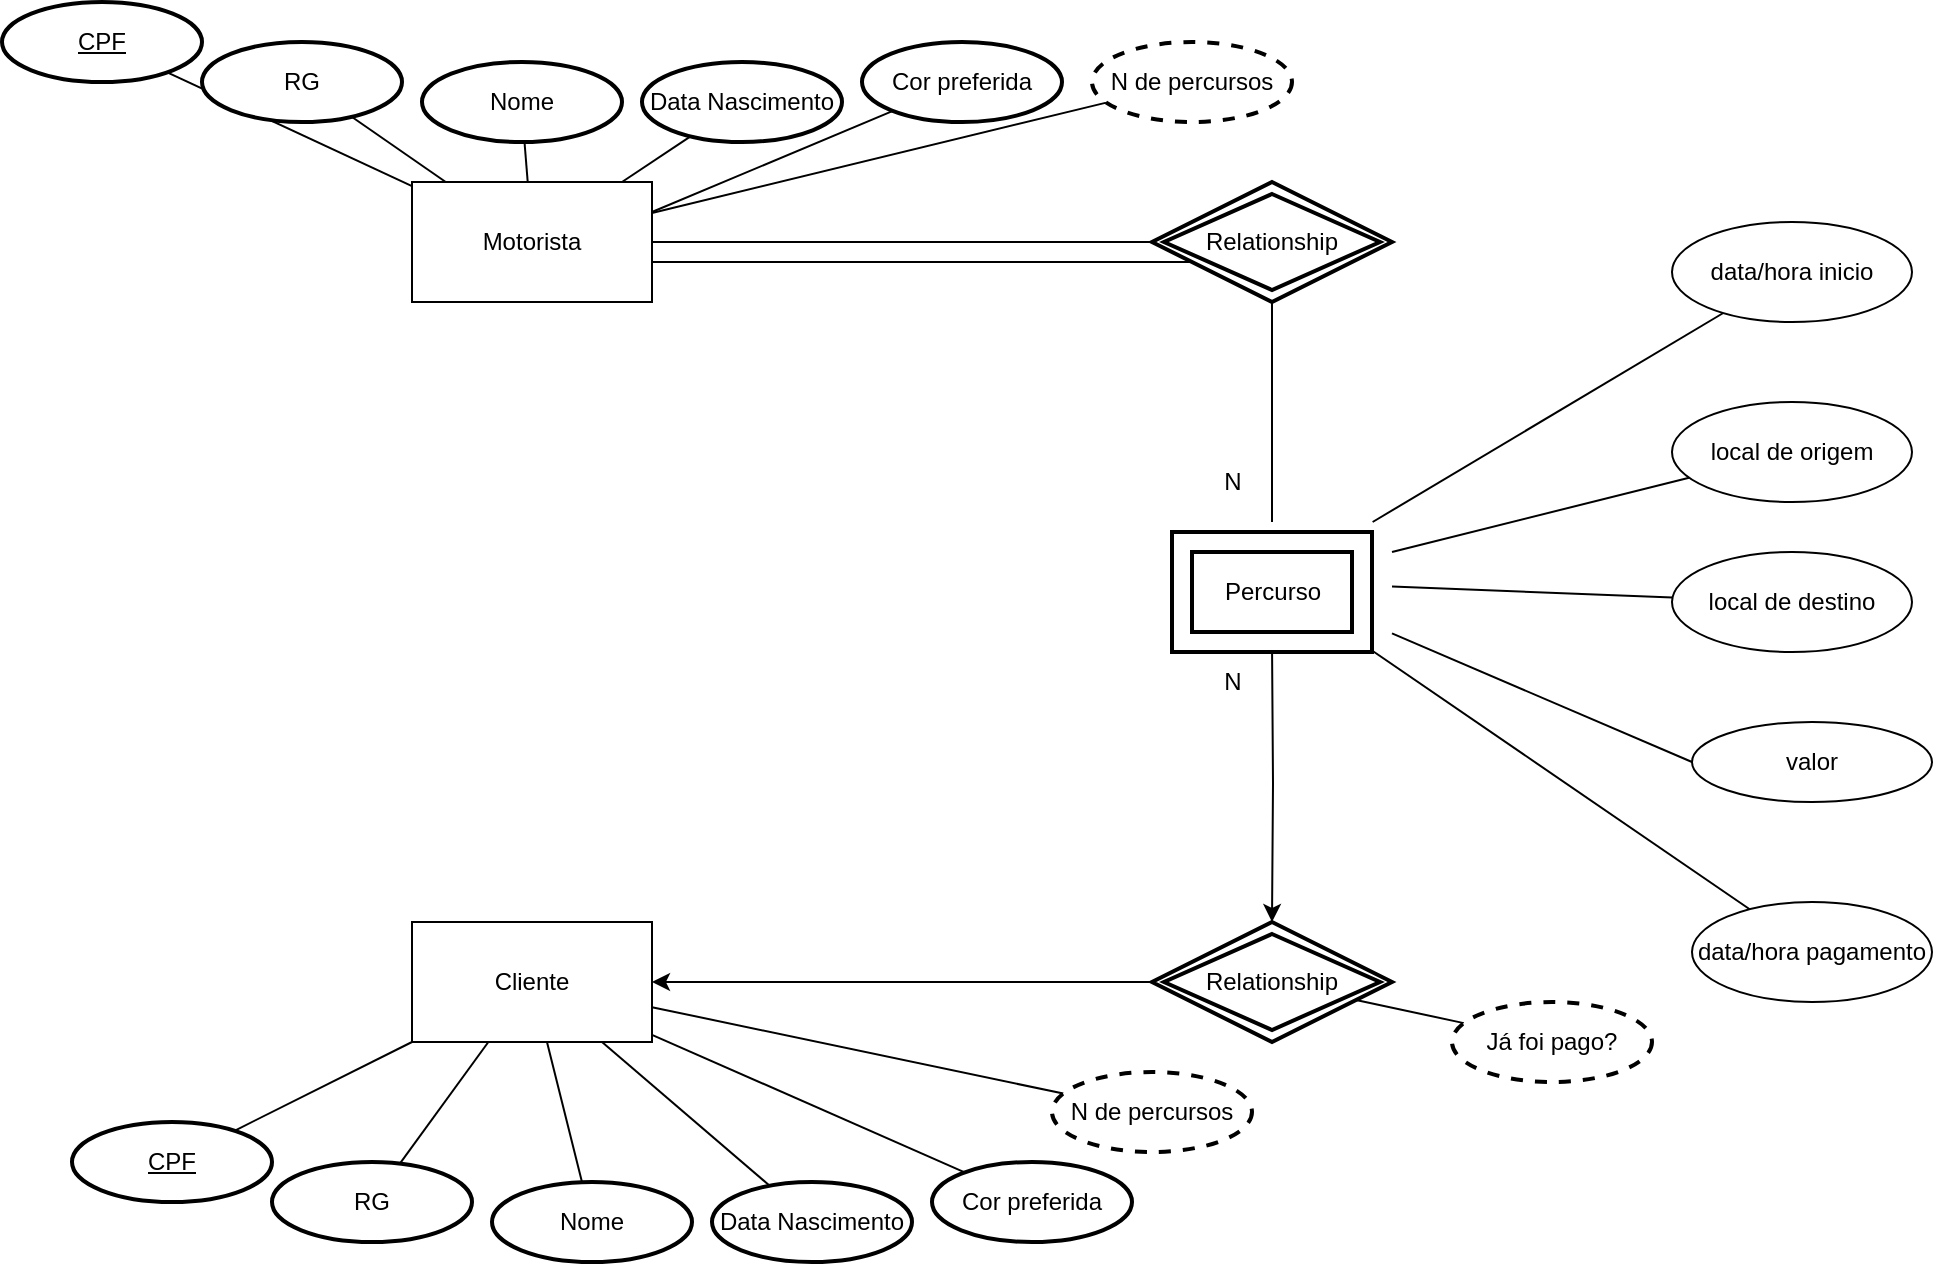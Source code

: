 <mxfile compressed="false" version="14.4.9" type="github">
  <diagram id="91Urn0RKr085RbkFfwE2" name="Page-1">
    <mxGraphModel dx="2015" dy="648" grid="1" gridSize="10" guides="1" tooltips="1" connect="1" arrows="1" fold="1" page="1" pageScale="1" pageWidth="827" pageHeight="1169" math="0" shadow="0">
      <root>
        <mxCell id="0" />
        <mxCell id="1" parent="0" />
        <mxCell id="m8fVzm66XbrfII0EKBy5-17" style="edgeStyle=orthogonalEdgeStyle;rounded=0;orthogonalLoop=1;jettySize=auto;html=1;entryX=0.5;entryY=0;entryDx=0;entryDy=0;" edge="1" parent="1" target="m8fVzm66XbrfII0EKBy5-29">
          <mxGeometry relative="1" as="geometry">
            <mxPoint x="580" y="350" as="sourcePoint" />
            <mxPoint x="615" y="543" as="targetPoint" />
          </mxGeometry>
        </mxCell>
        <mxCell id="m8fVzm66XbrfII0EKBy5-41" style="edgeStyle=none;orthogonalLoop=1;jettySize=auto;html=1;endArrow=none;" edge="1" parent="1" target="m8fVzm66XbrfII0EKBy5-16">
          <mxGeometry relative="1" as="geometry">
            <mxPoint x="623.784" y="350" as="sourcePoint" />
          </mxGeometry>
        </mxCell>
        <mxCell id="m8fVzm66XbrfII0EKBy5-42" style="edgeStyle=none;orthogonalLoop=1;jettySize=auto;html=1;endArrow=none;" edge="1" parent="1" target="m8fVzm66XbrfII0EKBy5-12">
          <mxGeometry relative="1" as="geometry">
            <mxPoint x="630.323" y="290" as="sourcePoint" />
          </mxGeometry>
        </mxCell>
        <mxCell id="m8fVzm66XbrfII0EKBy5-43" style="edgeStyle=none;orthogonalLoop=1;jettySize=auto;html=1;endArrow=none;" edge="1" parent="1" target="m8fVzm66XbrfII0EKBy5-13">
          <mxGeometry relative="1" as="geometry">
            <mxPoint x="640" y="305" as="sourcePoint" />
          </mxGeometry>
        </mxCell>
        <mxCell id="m8fVzm66XbrfII0EKBy5-44" style="edgeStyle=none;orthogonalLoop=1;jettySize=auto;html=1;endArrow=none;" edge="1" parent="1" target="m8fVzm66XbrfII0EKBy5-14">
          <mxGeometry relative="1" as="geometry">
            <mxPoint x="640" y="322.308" as="sourcePoint" />
          </mxGeometry>
        </mxCell>
        <mxCell id="m8fVzm66XbrfII0EKBy5-45" style="edgeStyle=none;orthogonalLoop=1;jettySize=auto;html=1;entryX=0;entryY=0.5;entryDx=0;entryDy=0;endArrow=none;" edge="1" parent="1" target="m8fVzm66XbrfII0EKBy5-15">
          <mxGeometry relative="1" as="geometry">
            <mxPoint x="640" y="345.714" as="sourcePoint" />
          </mxGeometry>
        </mxCell>
        <mxCell id="m8fVzm66XbrfII0EKBy5-48" style="edgeStyle=none;orthogonalLoop=1;jettySize=auto;html=1;endArrow=none;" edge="1" parent="1" target="m8fVzm66XbrfII0EKBy5-47">
          <mxGeometry relative="1" as="geometry">
            <mxPoint x="580" y="290" as="sourcePoint" />
          </mxGeometry>
        </mxCell>
        <mxCell id="m8fVzm66XbrfII0EKBy5-52" style="edgeStyle=none;orthogonalLoop=1;jettySize=auto;html=1;endArrow=none;" edge="1" parent="1">
          <mxGeometry relative="1" as="geometry">
            <mxPoint x="270" y="160" as="sourcePoint" />
            <mxPoint x="550" y="160" as="targetPoint" />
            <Array as="points">
              <mxPoint x="430" y="160" />
            </Array>
          </mxGeometry>
        </mxCell>
        <mxCell id="m8fVzm66XbrfII0EKBy5-2" value="Motorista" style="whiteSpace=wrap;html=1;" vertex="1" parent="1">
          <mxGeometry x="150" y="120" width="120" height="60" as="geometry" />
        </mxCell>
        <mxCell id="m8fVzm66XbrfII0EKBy5-6" value="Cliente" style="rounded=0;whiteSpace=wrap;html=1;" vertex="1" parent="1">
          <mxGeometry x="150" y="490" width="120" height="60" as="geometry" />
        </mxCell>
        <mxCell id="m8fVzm66XbrfII0EKBy5-18" style="edgeStyle=orthogonalEdgeStyle;rounded=0;orthogonalLoop=1;jettySize=auto;html=1;entryX=1;entryY=0.5;entryDx=0;entryDy=0;exitX=0;exitY=0.5;exitDx=0;exitDy=0;" edge="1" parent="1" source="m8fVzm66XbrfII0EKBy5-29" target="m8fVzm66XbrfII0EKBy5-6">
          <mxGeometry relative="1" as="geometry">
            <mxPoint x="553.0" y="590.0" as="sourcePoint" />
          </mxGeometry>
        </mxCell>
        <mxCell id="m8fVzm66XbrfII0EKBy5-12" value="data/hora inicio" style="ellipse;whiteSpace=wrap;html=1;" vertex="1" parent="1">
          <mxGeometry x="780" y="140" width="120" height="50" as="geometry" />
        </mxCell>
        <mxCell id="m8fVzm66XbrfII0EKBy5-13" value="local de origem&lt;br&gt;" style="ellipse;whiteSpace=wrap;html=1;" vertex="1" parent="1">
          <mxGeometry x="780" y="230" width="120" height="50" as="geometry" />
        </mxCell>
        <mxCell id="m8fVzm66XbrfII0EKBy5-14" value="local de destino" style="ellipse;whiteSpace=wrap;html=1;" vertex="1" parent="1">
          <mxGeometry x="780" y="305" width="120" height="50" as="geometry" />
        </mxCell>
        <mxCell id="m8fVzm66XbrfII0EKBy5-15" value="valor" style="ellipse;whiteSpace=wrap;html=1;" vertex="1" parent="1">
          <mxGeometry x="790" y="390" width="120" height="40" as="geometry" />
        </mxCell>
        <mxCell id="m8fVzm66XbrfII0EKBy5-16" value="data/hora pagamento" style="ellipse;whiteSpace=wrap;html=1;" vertex="1" parent="1">
          <mxGeometry x="790" y="480" width="120" height="50" as="geometry" />
        </mxCell>
        <mxCell id="m8fVzm66XbrfII0EKBy5-21" style="endArrow=none;html=1;" edge="1" parent="1" source="m8fVzm66XbrfII0EKBy5-2" target="m8fVzm66XbrfII0EKBy5-47">
          <mxGeometry relative="1" as="geometry">
            <mxPoint x="505" y="150" as="targetPoint" />
          </mxGeometry>
        </mxCell>
        <mxCell id="m8fVzm66XbrfII0EKBy5-78" style="edgeStyle=none;orthogonalLoop=1;jettySize=auto;html=1;endArrow=none;" edge="1" parent="1" source="m8fVzm66XbrfII0EKBy5-29" target="m8fVzm66XbrfII0EKBy5-73">
          <mxGeometry relative="1" as="geometry" />
        </mxCell>
        <mxCell id="m8fVzm66XbrfII0EKBy5-29" value="Relationship" style="shape=rhombus;double=1;perimeter=rhombusPerimeter;whiteSpace=wrap;html=1;align=center;shadow=0;sketch=0;strokeWidth=2;fillColor=#ffffff;" vertex="1" parent="1">
          <mxGeometry x="520" y="490" width="120" height="60" as="geometry" />
        </mxCell>
        <mxCell id="m8fVzm66XbrfII0EKBy5-46" value="N" style="text;html=1;align=center;verticalAlign=middle;resizable=0;points=[];autosize=1;" vertex="1" parent="1">
          <mxGeometry x="550" y="360" width="20" height="20" as="geometry" />
        </mxCell>
        <mxCell id="m8fVzm66XbrfII0EKBy5-47" value="Relationship" style="shape=rhombus;double=1;perimeter=rhombusPerimeter;whiteSpace=wrap;html=1;align=center;shadow=0;sketch=0;strokeWidth=2;fillColor=#ffffff;" vertex="1" parent="1">
          <mxGeometry x="520" y="120" width="120" height="60" as="geometry" />
        </mxCell>
        <mxCell id="m8fVzm66XbrfII0EKBy5-49" value="N" style="text;html=1;align=center;verticalAlign=middle;resizable=0;points=[];autosize=1;" vertex="1" parent="1">
          <mxGeometry x="550" y="260" width="20" height="20" as="geometry" />
        </mxCell>
        <mxCell id="m8fVzm66XbrfII0EKBy5-50" value="" style="verticalLabelPosition=bottom;verticalAlign=top;html=1;shape=mxgraph.basic.frame;dx=10;shadow=0;sketch=0;strokeWidth=2;fillColor=#ffffff;" vertex="1" parent="1">
          <mxGeometry x="530" y="295" width="100" height="60" as="geometry" />
        </mxCell>
        <mxCell id="m8fVzm66XbrfII0EKBy5-51" value="Percurso" style="text;html=1;align=center;verticalAlign=middle;resizable=0;points=[];autosize=1;" vertex="1" parent="1">
          <mxGeometry x="550" y="315" width="60" height="20" as="geometry" />
        </mxCell>
        <mxCell id="m8fVzm66XbrfII0EKBy5-58" style="edgeStyle=none;orthogonalLoop=1;jettySize=auto;html=1;endArrow=none;" edge="1" parent="1" source="m8fVzm66XbrfII0EKBy5-53" target="m8fVzm66XbrfII0EKBy5-6">
          <mxGeometry relative="1" as="geometry" />
        </mxCell>
        <mxCell id="m8fVzm66XbrfII0EKBy5-53" value="CPF" style="ellipse;whiteSpace=wrap;html=1;align=center;fontStyle=4;shadow=0;sketch=0;strokeWidth=2;fillColor=#ffffff;" vertex="1" parent="1">
          <mxGeometry x="-20" y="590" width="100" height="40" as="geometry" />
        </mxCell>
        <mxCell id="m8fVzm66XbrfII0EKBy5-59" style="edgeStyle=none;orthogonalLoop=1;jettySize=auto;html=1;endArrow=none;" edge="1" parent="1" source="m8fVzm66XbrfII0EKBy5-54" target="m8fVzm66XbrfII0EKBy5-6">
          <mxGeometry relative="1" as="geometry" />
        </mxCell>
        <mxCell id="m8fVzm66XbrfII0EKBy5-54" value="RG" style="ellipse;whiteSpace=wrap;html=1;align=center;shadow=0;sketch=0;strokeWidth=2;fillColor=#ffffff;" vertex="1" parent="1">
          <mxGeometry x="80" y="610" width="100" height="40" as="geometry" />
        </mxCell>
        <mxCell id="m8fVzm66XbrfII0EKBy5-60" style="edgeStyle=none;orthogonalLoop=1;jettySize=auto;html=1;endArrow=none;" edge="1" parent="1" source="m8fVzm66XbrfII0EKBy5-55" target="m8fVzm66XbrfII0EKBy5-6">
          <mxGeometry relative="1" as="geometry" />
        </mxCell>
        <mxCell id="m8fVzm66XbrfII0EKBy5-55" value="Nome" style="ellipse;whiteSpace=wrap;html=1;align=center;shadow=0;sketch=0;strokeWidth=2;fillColor=#ffffff;" vertex="1" parent="1">
          <mxGeometry x="190" y="620" width="100" height="40" as="geometry" />
        </mxCell>
        <mxCell id="m8fVzm66XbrfII0EKBy5-61" style="edgeStyle=none;orthogonalLoop=1;jettySize=auto;html=1;endArrow=none;" edge="1" parent="1" source="m8fVzm66XbrfII0EKBy5-56" target="m8fVzm66XbrfII0EKBy5-6">
          <mxGeometry relative="1" as="geometry" />
        </mxCell>
        <mxCell id="m8fVzm66XbrfII0EKBy5-56" value="Data Nascimento" style="ellipse;whiteSpace=wrap;html=1;align=center;shadow=0;sketch=0;strokeWidth=2;fillColor=#ffffff;" vertex="1" parent="1">
          <mxGeometry x="300" y="620" width="100" height="40" as="geometry" />
        </mxCell>
        <mxCell id="m8fVzm66XbrfII0EKBy5-62" style="edgeStyle=none;orthogonalLoop=1;jettySize=auto;html=1;endArrow=none;" edge="1" parent="1" source="m8fVzm66XbrfII0EKBy5-57" target="m8fVzm66XbrfII0EKBy5-6">
          <mxGeometry relative="1" as="geometry" />
        </mxCell>
        <mxCell id="m8fVzm66XbrfII0EKBy5-57" value="Cor preferida" style="ellipse;whiteSpace=wrap;html=1;align=center;shadow=0;sketch=0;strokeWidth=2;fillColor=#ffffff;" vertex="1" parent="1">
          <mxGeometry x="410" y="610" width="100" height="40" as="geometry" />
        </mxCell>
        <mxCell id="m8fVzm66XbrfII0EKBy5-68" style="edgeStyle=none;orthogonalLoop=1;jettySize=auto;html=1;endArrow=none;" edge="1" parent="1" source="m8fVzm66XbrfII0EKBy5-63" target="m8fVzm66XbrfII0EKBy5-2">
          <mxGeometry relative="1" as="geometry" />
        </mxCell>
        <mxCell id="m8fVzm66XbrfII0EKBy5-63" value="CPF" style="ellipse;whiteSpace=wrap;html=1;align=center;fontStyle=4;shadow=0;sketch=0;strokeWidth=2;fillColor=#ffffff;" vertex="1" parent="1">
          <mxGeometry x="-55" y="30" width="100" height="40" as="geometry" />
        </mxCell>
        <mxCell id="m8fVzm66XbrfII0EKBy5-69" style="edgeStyle=none;orthogonalLoop=1;jettySize=auto;html=1;endArrow=none;" edge="1" parent="1" source="m8fVzm66XbrfII0EKBy5-64" target="m8fVzm66XbrfII0EKBy5-2">
          <mxGeometry relative="1" as="geometry" />
        </mxCell>
        <mxCell id="m8fVzm66XbrfII0EKBy5-64" value="RG" style="ellipse;whiteSpace=wrap;html=1;align=center;shadow=0;sketch=0;strokeWidth=2;fillColor=#ffffff;" vertex="1" parent="1">
          <mxGeometry x="45" y="50" width="100" height="40" as="geometry" />
        </mxCell>
        <mxCell id="m8fVzm66XbrfII0EKBy5-70" style="edgeStyle=none;orthogonalLoop=1;jettySize=auto;html=1;endArrow=none;" edge="1" parent="1" source="m8fVzm66XbrfII0EKBy5-65" target="m8fVzm66XbrfII0EKBy5-2">
          <mxGeometry relative="1" as="geometry" />
        </mxCell>
        <mxCell id="m8fVzm66XbrfII0EKBy5-65" value="Nome" style="ellipse;whiteSpace=wrap;html=1;align=center;shadow=0;sketch=0;strokeWidth=2;fillColor=#ffffff;" vertex="1" parent="1">
          <mxGeometry x="155" y="60" width="100" height="40" as="geometry" />
        </mxCell>
        <mxCell id="m8fVzm66XbrfII0EKBy5-71" style="edgeStyle=none;orthogonalLoop=1;jettySize=auto;html=1;endArrow=none;" edge="1" parent="1" source="m8fVzm66XbrfII0EKBy5-66" target="m8fVzm66XbrfII0EKBy5-2">
          <mxGeometry relative="1" as="geometry" />
        </mxCell>
        <mxCell id="m8fVzm66XbrfII0EKBy5-66" value="Data Nascimento" style="ellipse;whiteSpace=wrap;html=1;align=center;shadow=0;sketch=0;strokeWidth=2;fillColor=#ffffff;" vertex="1" parent="1">
          <mxGeometry x="265" y="60" width="100" height="40" as="geometry" />
        </mxCell>
        <mxCell id="m8fVzm66XbrfII0EKBy5-72" style="edgeStyle=none;orthogonalLoop=1;jettySize=auto;html=1;entryX=1;entryY=0.25;entryDx=0;entryDy=0;endArrow=none;" edge="1" parent="1" source="m8fVzm66XbrfII0EKBy5-67" target="m8fVzm66XbrfII0EKBy5-2">
          <mxGeometry relative="1" as="geometry" />
        </mxCell>
        <mxCell id="m8fVzm66XbrfII0EKBy5-67" value="Cor preferida" style="ellipse;whiteSpace=wrap;html=1;align=center;shadow=0;sketch=0;strokeWidth=2;fillColor=#ffffff;" vertex="1" parent="1">
          <mxGeometry x="375" y="50" width="100" height="40" as="geometry" />
        </mxCell>
        <mxCell id="m8fVzm66XbrfII0EKBy5-73" value="Já foi pago?" style="ellipse;whiteSpace=wrap;html=1;align=center;dashed=1;shadow=0;sketch=0;strokeWidth=2;fillColor=#ffffff;" vertex="1" parent="1">
          <mxGeometry x="670" y="530" width="100" height="40" as="geometry" />
        </mxCell>
        <mxCell id="m8fVzm66XbrfII0EKBy5-75" style="edgeStyle=none;orthogonalLoop=1;jettySize=auto;html=1;endArrow=none;" edge="1" parent="1" source="m8fVzm66XbrfII0EKBy5-74" target="m8fVzm66XbrfII0EKBy5-6">
          <mxGeometry relative="1" as="geometry" />
        </mxCell>
        <mxCell id="m8fVzm66XbrfII0EKBy5-74" value="N de percursos" style="ellipse;whiteSpace=wrap;html=1;align=center;dashed=1;shadow=0;sketch=0;strokeWidth=2;fillColor=#ffffff;" vertex="1" parent="1">
          <mxGeometry x="470" y="565" width="100" height="40" as="geometry" />
        </mxCell>
        <mxCell id="m8fVzm66XbrfII0EKBy5-77" style="edgeStyle=none;orthogonalLoop=1;jettySize=auto;html=1;endArrow=none;" edge="1" parent="1" source="m8fVzm66XbrfII0EKBy5-76" target="m8fVzm66XbrfII0EKBy5-2">
          <mxGeometry relative="1" as="geometry" />
        </mxCell>
        <mxCell id="m8fVzm66XbrfII0EKBy5-76" value="N de percursos" style="ellipse;whiteSpace=wrap;html=1;align=center;dashed=1;shadow=0;sketch=0;strokeWidth=2;fillColor=#ffffff;" vertex="1" parent="1">
          <mxGeometry x="490" y="50" width="100" height="40" as="geometry" />
        </mxCell>
      </root>
    </mxGraphModel>
  </diagram>
</mxfile>
